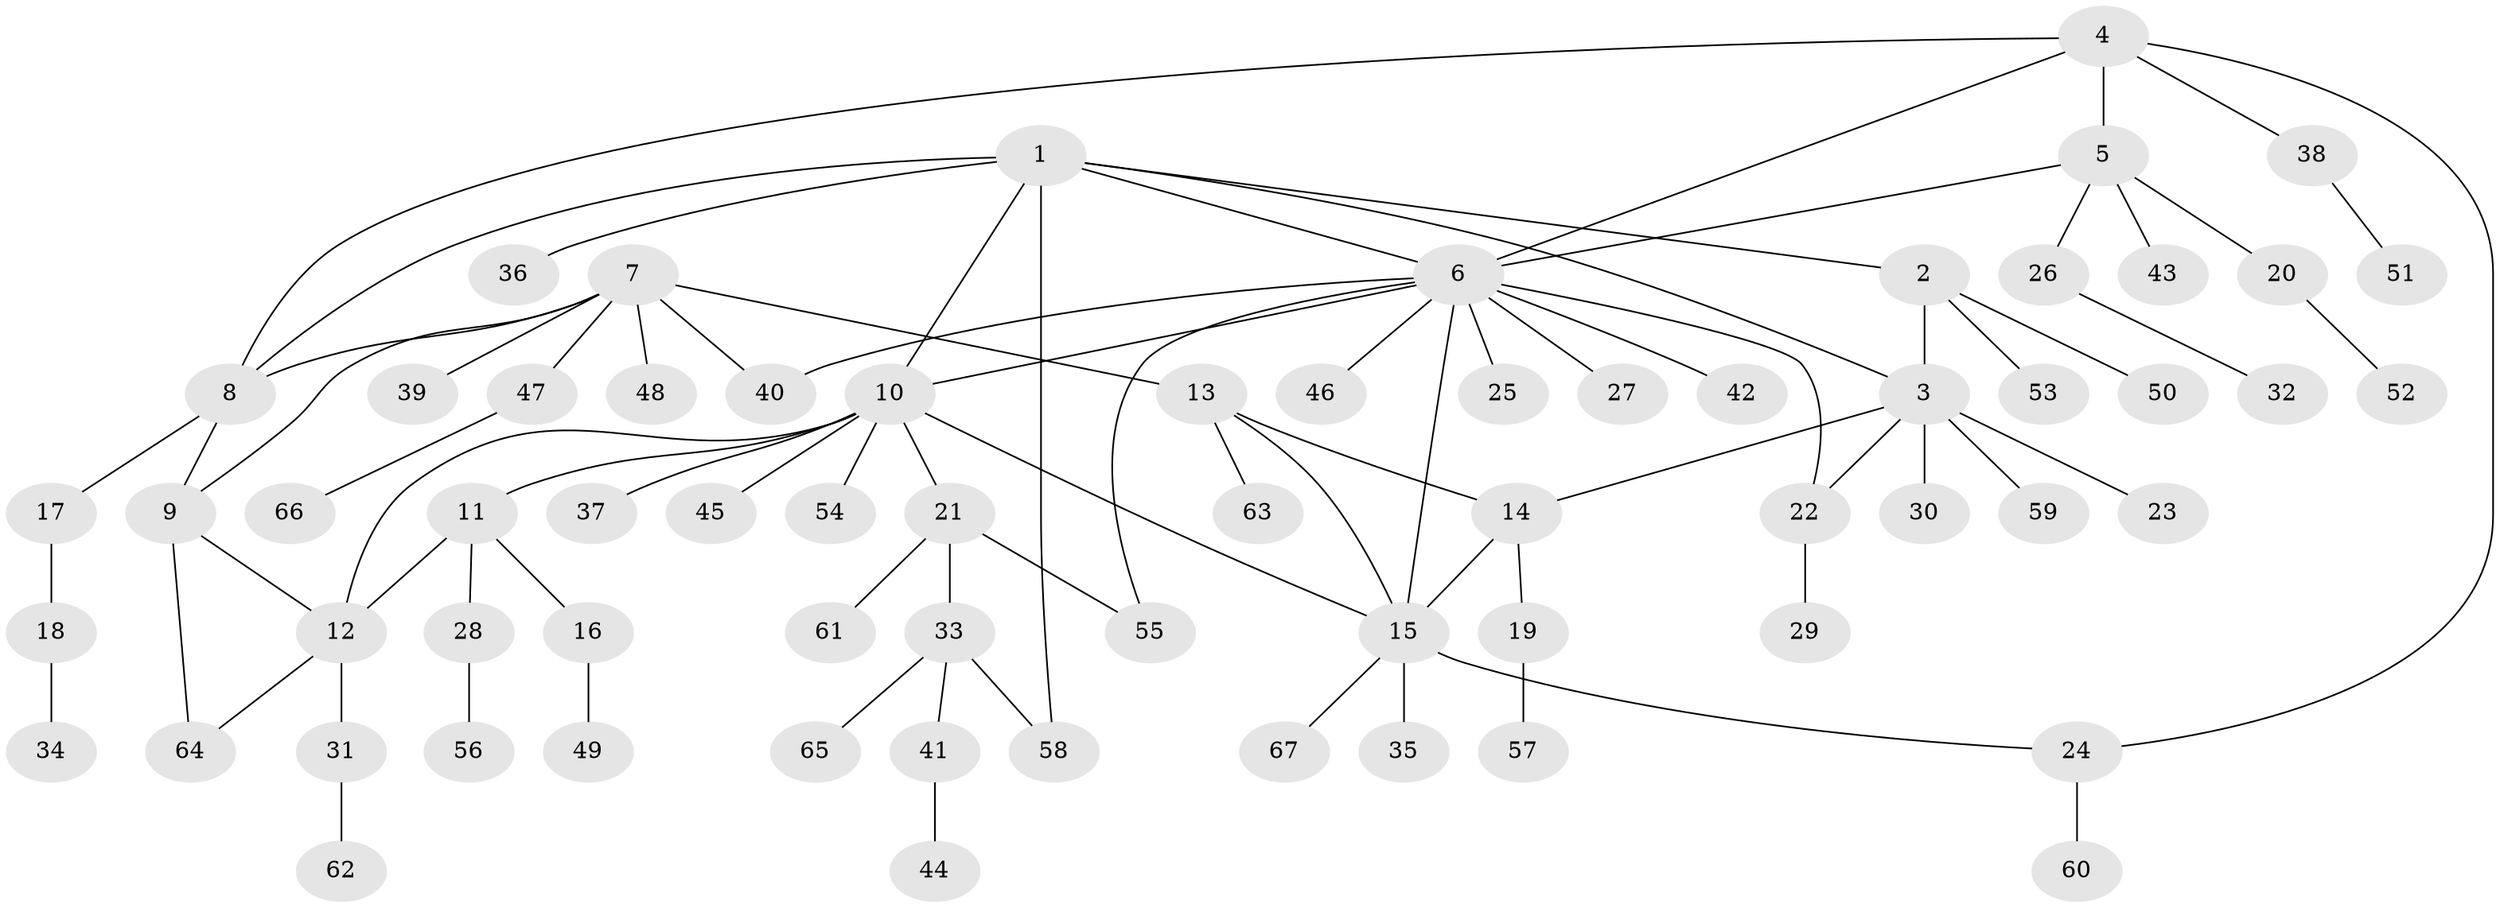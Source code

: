 // coarse degree distribution, {9: 0.020833333333333332, 8: 0.020833333333333332, 5: 0.0625, 13: 0.020833333333333332, 6: 0.020833333333333332, 3: 0.020833333333333332, 11: 0.020833333333333332, 4: 0.0625, 7: 0.020833333333333332, 1: 0.6666666666666666, 2: 0.0625}
// Generated by graph-tools (version 1.1) at 2025/42/03/06/25 10:42:09]
// undirected, 67 vertices, 83 edges
graph export_dot {
graph [start="1"]
  node [color=gray90,style=filled];
  1;
  2;
  3;
  4;
  5;
  6;
  7;
  8;
  9;
  10;
  11;
  12;
  13;
  14;
  15;
  16;
  17;
  18;
  19;
  20;
  21;
  22;
  23;
  24;
  25;
  26;
  27;
  28;
  29;
  30;
  31;
  32;
  33;
  34;
  35;
  36;
  37;
  38;
  39;
  40;
  41;
  42;
  43;
  44;
  45;
  46;
  47;
  48;
  49;
  50;
  51;
  52;
  53;
  54;
  55;
  56;
  57;
  58;
  59;
  60;
  61;
  62;
  63;
  64;
  65;
  66;
  67;
  1 -- 2;
  1 -- 3;
  1 -- 6;
  1 -- 8;
  1 -- 10;
  1 -- 36;
  1 -- 58;
  2 -- 3;
  2 -- 50;
  2 -- 53;
  3 -- 14;
  3 -- 22;
  3 -- 23;
  3 -- 30;
  3 -- 59;
  4 -- 5;
  4 -- 6;
  4 -- 8;
  4 -- 24;
  4 -- 38;
  5 -- 6;
  5 -- 20;
  5 -- 26;
  5 -- 43;
  6 -- 10;
  6 -- 15;
  6 -- 22;
  6 -- 25;
  6 -- 27;
  6 -- 40;
  6 -- 42;
  6 -- 46;
  6 -- 55;
  7 -- 8;
  7 -- 9;
  7 -- 13;
  7 -- 39;
  7 -- 40;
  7 -- 47;
  7 -- 48;
  8 -- 9;
  8 -- 17;
  9 -- 12;
  9 -- 64;
  10 -- 11;
  10 -- 12;
  10 -- 15;
  10 -- 21;
  10 -- 37;
  10 -- 45;
  10 -- 54;
  11 -- 12;
  11 -- 16;
  11 -- 28;
  12 -- 31;
  12 -- 64;
  13 -- 14;
  13 -- 15;
  13 -- 63;
  14 -- 15;
  14 -- 19;
  15 -- 24;
  15 -- 35;
  15 -- 67;
  16 -- 49;
  17 -- 18;
  18 -- 34;
  19 -- 57;
  20 -- 52;
  21 -- 33;
  21 -- 55;
  21 -- 61;
  22 -- 29;
  24 -- 60;
  26 -- 32;
  28 -- 56;
  31 -- 62;
  33 -- 41;
  33 -- 58;
  33 -- 65;
  38 -- 51;
  41 -- 44;
  47 -- 66;
}
